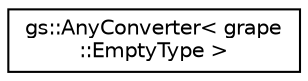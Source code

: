 digraph "Graphical Class Hierarchy"
{
 // LATEX_PDF_SIZE
  edge [fontname="Helvetica",fontsize="10",labelfontname="Helvetica",labelfontsize="10"];
  node [fontname="Helvetica",fontsize="10",shape=record];
  rankdir="LR";
  Node0 [label="gs::AnyConverter\< grape\l::EmptyType \>",height=0.2,width=0.4,color="black", fillcolor="white", style="filled",URL="$structgs_1_1AnyConverter_3_01grape_1_1EmptyType_01_4.html",tooltip=" "];
}
